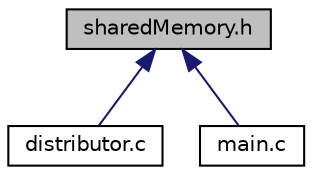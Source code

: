 digraph "sharedMemory.h"
{
 // LATEX_PDF_SIZE
  edge [fontname="Helvetica",fontsize="10",labelfontname="Helvetica",labelfontsize="10"];
  node [fontname="Helvetica",fontsize="10",shape=record];
  Node1 [label="sharedMemory.h",height=0.2,width=0.4,color="black", fillcolor="grey75", style="filled", fontcolor="black",tooltip="Shared Memory module."];
  Node1 -> Node2 [dir="back",color="midnightblue",fontsize="10",style="solid",fontname="Helvetica"];
  Node2 [label="distributor.c",height=0.2,width=0.4,color="black", fillcolor="white", style="filled",URL="$distributor_8c.html",tooltip="Distributor module."];
  Node1 -> Node3 [dir="back",color="midnightblue",fontsize="10",style="solid",fontname="Helvetica"];
  Node3 [label="main.c",height=0.2,width=0.4,color="black", fillcolor="white", style="filled",URL="$main_8c.html",tooltip="Main module."];
}
